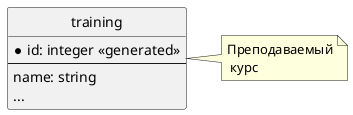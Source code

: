 @startuml "ER 2 training"

skinparam linetype ortho
hide circle

entity training {
    * id: integer <<generated>>
    --
    name: string
    ...
}


note right of training: Преподаваемый\n курс


@enduml